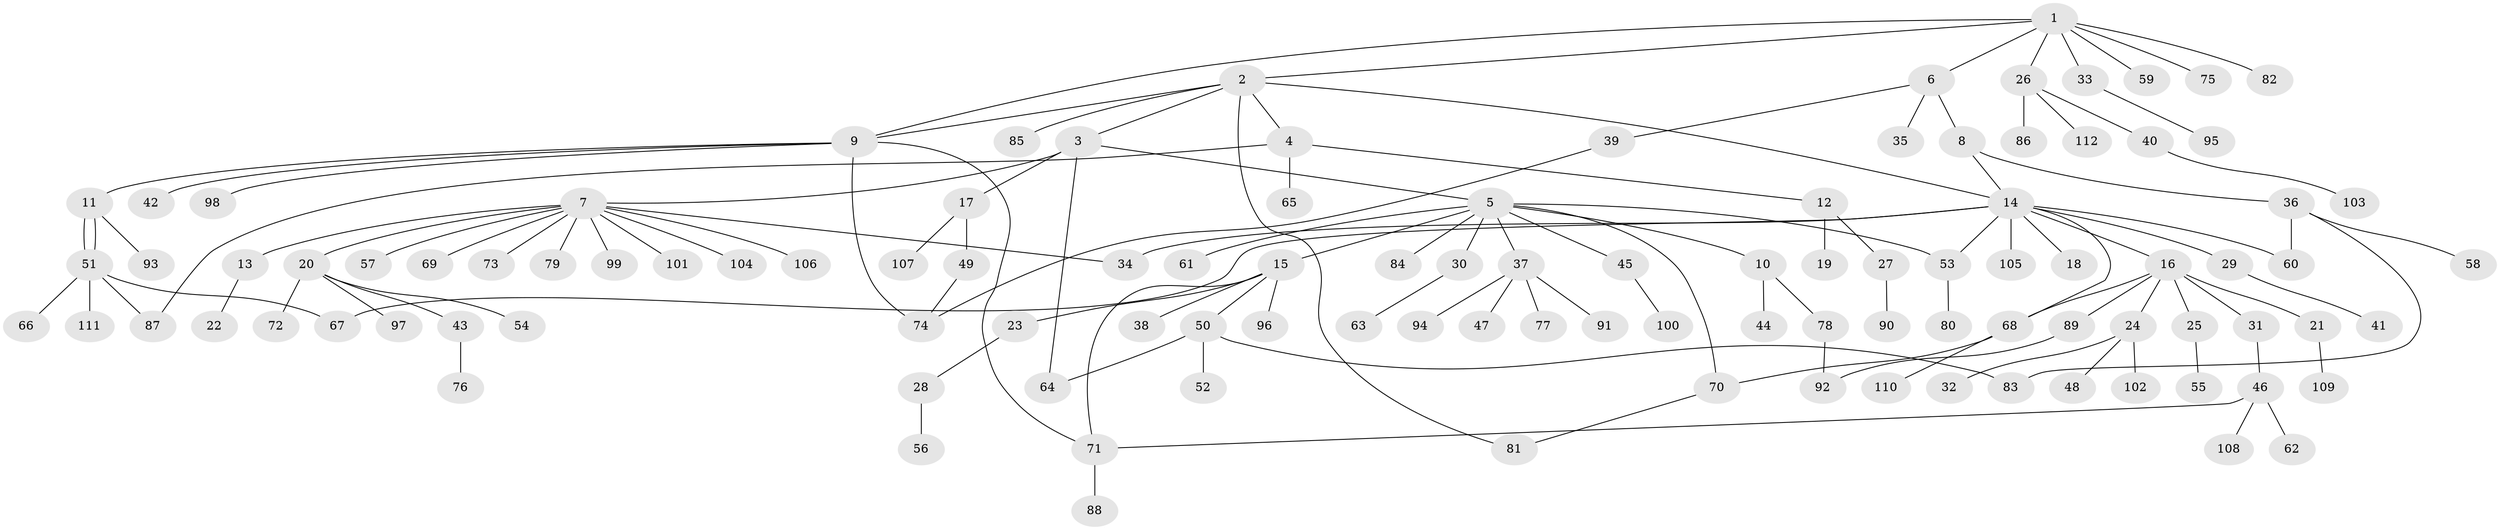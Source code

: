 // Generated by graph-tools (version 1.1) at 2025/11/02/27/25 16:11:16]
// undirected, 112 vertices, 129 edges
graph export_dot {
graph [start="1"]
  node [color=gray90,style=filled];
  1;
  2;
  3;
  4;
  5;
  6;
  7;
  8;
  9;
  10;
  11;
  12;
  13;
  14;
  15;
  16;
  17;
  18;
  19;
  20;
  21;
  22;
  23;
  24;
  25;
  26;
  27;
  28;
  29;
  30;
  31;
  32;
  33;
  34;
  35;
  36;
  37;
  38;
  39;
  40;
  41;
  42;
  43;
  44;
  45;
  46;
  47;
  48;
  49;
  50;
  51;
  52;
  53;
  54;
  55;
  56;
  57;
  58;
  59;
  60;
  61;
  62;
  63;
  64;
  65;
  66;
  67;
  68;
  69;
  70;
  71;
  72;
  73;
  74;
  75;
  76;
  77;
  78;
  79;
  80;
  81;
  82;
  83;
  84;
  85;
  86;
  87;
  88;
  89;
  90;
  91;
  92;
  93;
  94;
  95;
  96;
  97;
  98;
  99;
  100;
  101;
  102;
  103;
  104;
  105;
  106;
  107;
  108;
  109;
  110;
  111;
  112;
  1 -- 2;
  1 -- 6;
  1 -- 9;
  1 -- 26;
  1 -- 33;
  1 -- 59;
  1 -- 75;
  1 -- 82;
  2 -- 3;
  2 -- 4;
  2 -- 9;
  2 -- 14;
  2 -- 81;
  2 -- 85;
  3 -- 5;
  3 -- 7;
  3 -- 17;
  3 -- 64;
  4 -- 12;
  4 -- 65;
  4 -- 87;
  5 -- 10;
  5 -- 15;
  5 -- 30;
  5 -- 37;
  5 -- 45;
  5 -- 53;
  5 -- 61;
  5 -- 70;
  5 -- 84;
  6 -- 8;
  6 -- 35;
  6 -- 39;
  7 -- 13;
  7 -- 20;
  7 -- 34;
  7 -- 57;
  7 -- 69;
  7 -- 73;
  7 -- 79;
  7 -- 99;
  7 -- 101;
  7 -- 104;
  7 -- 106;
  8 -- 14;
  8 -- 36;
  9 -- 11;
  9 -- 42;
  9 -- 71;
  9 -- 74;
  9 -- 98;
  10 -- 44;
  10 -- 78;
  11 -- 51;
  11 -- 51;
  11 -- 93;
  12 -- 19;
  12 -- 27;
  13 -- 22;
  14 -- 16;
  14 -- 18;
  14 -- 29;
  14 -- 34;
  14 -- 53;
  14 -- 60;
  14 -- 67;
  14 -- 68;
  14 -- 105;
  15 -- 23;
  15 -- 38;
  15 -- 50;
  15 -- 71;
  15 -- 96;
  16 -- 21;
  16 -- 24;
  16 -- 25;
  16 -- 31;
  16 -- 68;
  16 -- 89;
  17 -- 49;
  17 -- 107;
  20 -- 43;
  20 -- 54;
  20 -- 72;
  20 -- 97;
  21 -- 109;
  23 -- 28;
  24 -- 32;
  24 -- 48;
  24 -- 102;
  25 -- 55;
  26 -- 40;
  26 -- 86;
  26 -- 112;
  27 -- 90;
  28 -- 56;
  29 -- 41;
  30 -- 63;
  31 -- 46;
  33 -- 95;
  36 -- 58;
  36 -- 60;
  36 -- 83;
  37 -- 47;
  37 -- 77;
  37 -- 91;
  37 -- 94;
  39 -- 74;
  40 -- 103;
  43 -- 76;
  45 -- 100;
  46 -- 62;
  46 -- 71;
  46 -- 108;
  49 -- 74;
  50 -- 52;
  50 -- 64;
  50 -- 83;
  51 -- 66;
  51 -- 67;
  51 -- 87;
  51 -- 111;
  53 -- 80;
  68 -- 70;
  68 -- 110;
  70 -- 81;
  71 -- 88;
  78 -- 92;
  89 -- 92;
}
